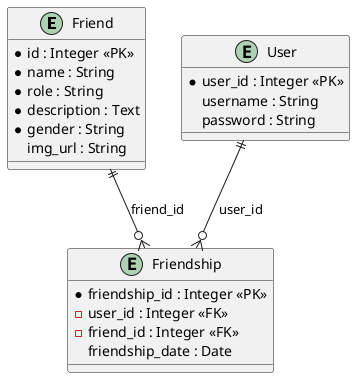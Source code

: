 @startuml

entity "Friend" {
    * id : Integer <<PK>>
    * name : String
    * role : String
    * description : Text
    * gender : String
    img_url : String
}

entity "User" {
    * user_id : Integer <<PK>>
    username : String
    password : String
}

entity "Friendship" {
    * friendship_id : Integer <<PK>>
    - user_id : Integer <<FK>>
    - friend_id : Integer <<FK>>
    friendship_date : Date
}

User ||--o{ Friendship : "user_id"
Friend ||--o{ Friendship : "friend_id"

@enduml
